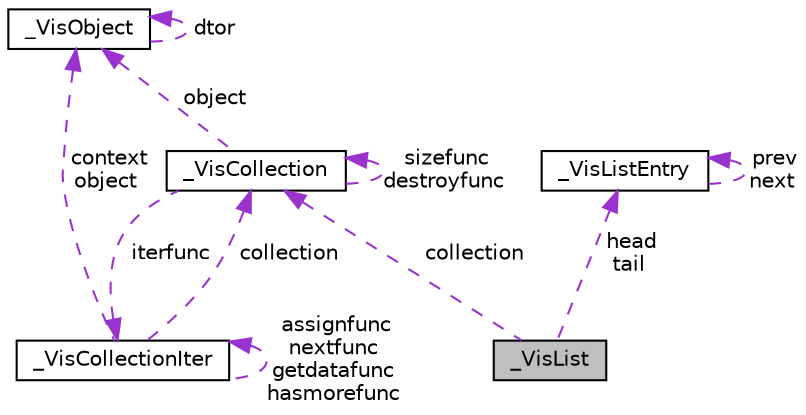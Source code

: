 digraph G
{
  edge [fontname="Helvetica",fontsize="10",labelfontname="Helvetica",labelfontsize="10"];
  node [fontname="Helvetica",fontsize="10",shape=record];
  Node1 [label="_VisList",height=0.2,width=0.4,color="black", fillcolor="grey75", style="filled" fontcolor="black"];
  Node2 -> Node1 [dir="back",color="darkorchid3",fontsize="10",style="dashed",label=" collection" ,fontname="Helvetica"];
  Node2 [label="_VisCollection",height=0.2,width=0.4,color="black", fillcolor="white", style="filled",URL="$struct__VisCollection.html"];
  Node2 -> Node2 [dir="back",color="darkorchid3",fontsize="10",style="dashed",label=" sizefunc\ndestroyfunc" ,fontname="Helvetica"];
  Node3 -> Node2 [dir="back",color="darkorchid3",fontsize="10",style="dashed",label=" iterfunc" ,fontname="Helvetica"];
  Node3 [label="_VisCollectionIter",height=0.2,width=0.4,color="black", fillcolor="white", style="filled",URL="$struct__VisCollectionIter.html"];
  Node2 -> Node3 [dir="back",color="darkorchid3",fontsize="10",style="dashed",label=" collection" ,fontname="Helvetica"];
  Node3 -> Node3 [dir="back",color="darkorchid3",fontsize="10",style="dashed",label=" assignfunc\nnextfunc\ngetdatafunc\nhasmorefunc" ,fontname="Helvetica"];
  Node4 -> Node3 [dir="back",color="darkorchid3",fontsize="10",style="dashed",label=" context\nobject" ,fontname="Helvetica"];
  Node4 [label="_VisObject",height=0.2,width=0.4,color="black", fillcolor="white", style="filled",URL="$struct__VisObject.html",tooltip="The VisObject structure contains all the VisObject housekeeping data like refcounting and a pointer t..."];
  Node4 -> Node4 [dir="back",color="darkorchid3",fontsize="10",style="dashed",label=" dtor" ,fontname="Helvetica"];
  Node4 -> Node2 [dir="back",color="darkorchid3",fontsize="10",style="dashed",label=" object" ,fontname="Helvetica"];
  Node5 -> Node1 [dir="back",color="darkorchid3",fontsize="10",style="dashed",label=" head\ntail" ,fontname="Helvetica"];
  Node5 [label="_VisListEntry",height=0.2,width=0.4,color="black", fillcolor="white", style="filled",URL="$struct__VisListEntry.html",tooltip="The VisListEntry data structure is an entry within the linked list."];
  Node5 -> Node5 [dir="back",color="darkorchid3",fontsize="10",style="dashed",label=" prev\nnext" ,fontname="Helvetica"];
}
